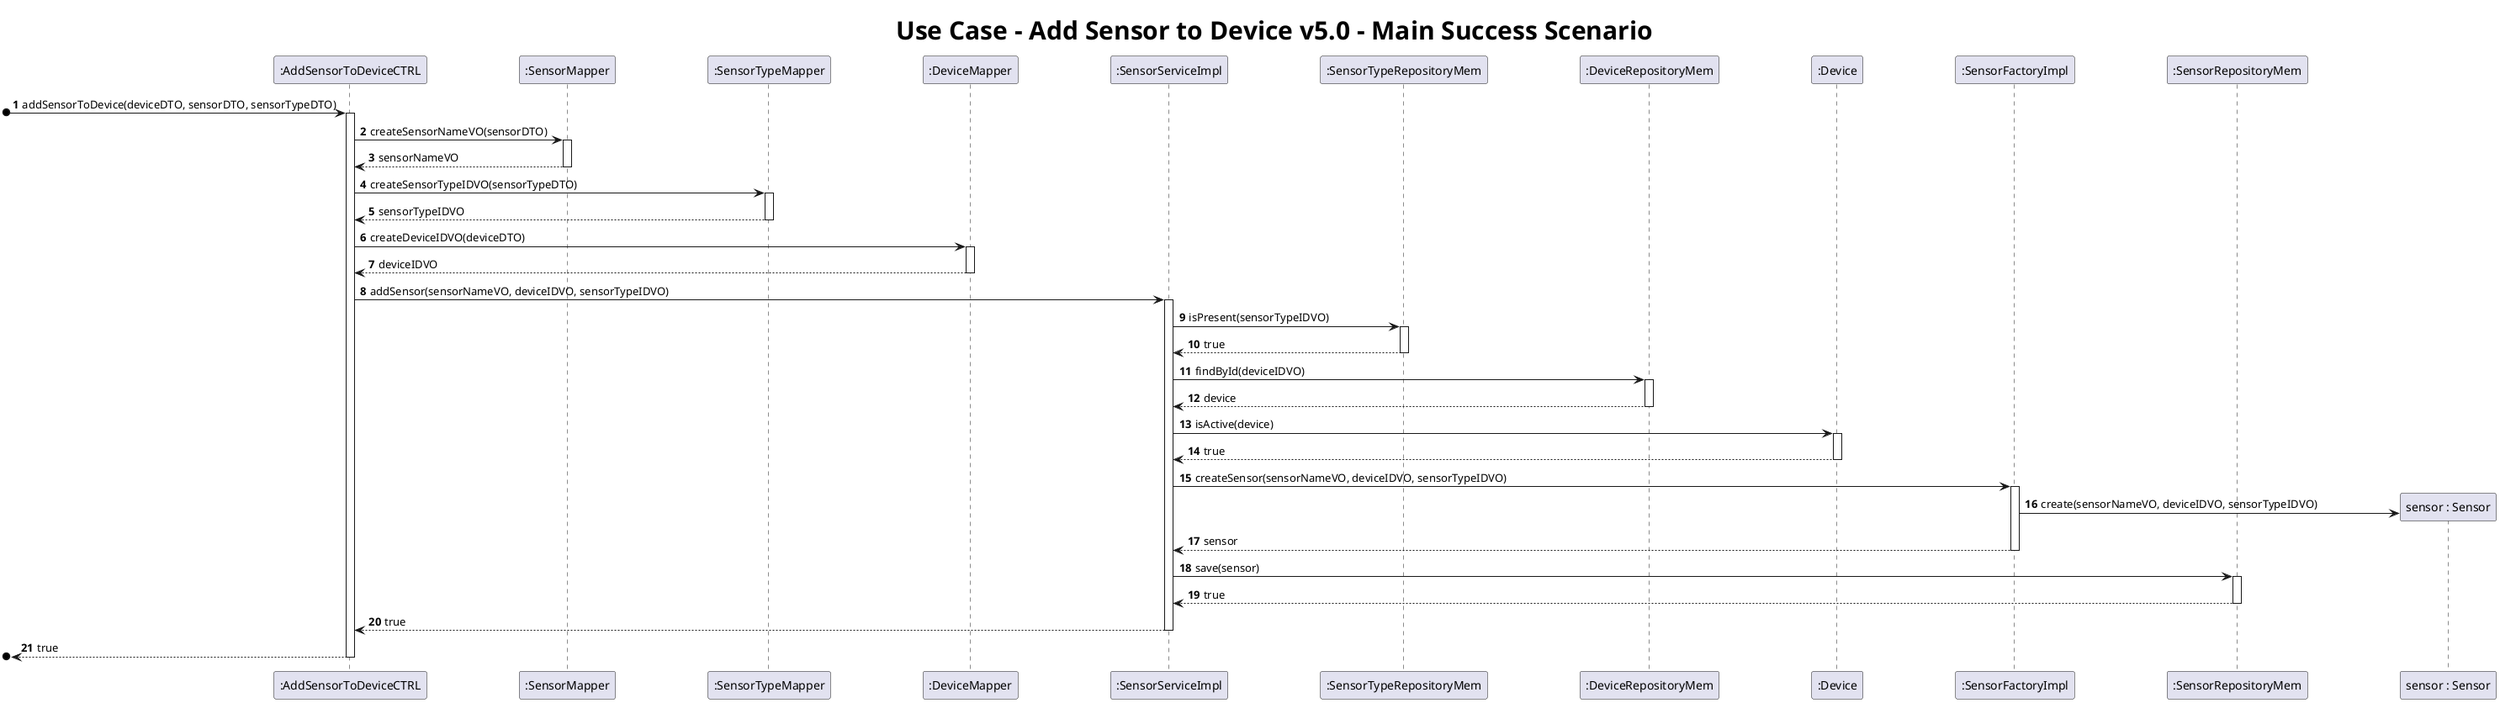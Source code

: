 @startuml
skinparam ParticipantPadding 50
    title <size:30> Use Case - Add Sensor to Device v5.0 - Main Success Scenario
    autonumber

participant ":AddSensorToDeviceCTRL" as C

participant ":SensorMapper" as SM
participant ":SensorTypeMapper" as STM
participant ":DeviceMapper" as DM
participant ":SensorServiceImpl" as SS
participant ":SensorTypeRepositoryMem" as STR
participant ":DeviceRepositoryMem" as DR
participant ":Device" as D
participant ":SensorFactoryImpl" as SF
participant ":SensorRepositoryMem" as SR
participant "sensor : Sensor" as S





[o-> C : addSensorToDevice(deviceDTO, sensorDTO, sensorTypeDTO)
activate C
C -> SM : createSensorNameVO(sensorDTO)
activate SM
SM --> C : sensorNameVO
deactivate SM
C -> STM : createSensorTypeIDVO(sensorTypeDTO)
activate STM
STM --> C : sensorTypeIDVO
deactivate STM
C -> DM : createDeviceIDVO(deviceDTO)
activate DM
DM --> C : deviceIDVO
deactivate DM
C -> SS : addSensor(sensorNameVO, deviceIDVO, sensorTypeIDVO)
activate SS
SS -> STR : isPresent(sensorTypeIDVO)
activate STR
STR --> SS : true
deactivate STR
SS -> DR : findById(deviceIDVO)
activate DR
DR --> SS : device
deactivate DR
SS -> D : isActive(device)
activate D
D --> SS : true
deactivate D
SS -> SF : createSensor(sensorNameVO, deviceIDVO, sensorTypeIDVO)
activate SF
SF -> S** : create(sensorNameVO, deviceIDVO, sensorTypeIDVO)
SF --> SS : sensor
deactivate SF
SS -> SR : save(sensor)
activate SR
SR --> SS : true
deactivate SR
SS --> C : true
deactivate SS
[o<-- C : true
deactivate C

@enduml